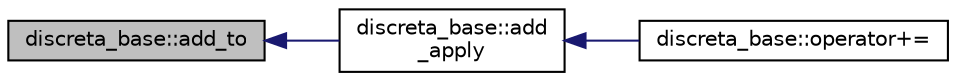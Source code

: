 digraph "discreta_base::add_to"
{
  edge [fontname="Helvetica",fontsize="10",labelfontname="Helvetica",labelfontsize="10"];
  node [fontname="Helvetica",fontsize="10",shape=record];
  rankdir="LR";
  Node171 [label="discreta_base::add_to",height=0.2,width=0.4,color="black", fillcolor="grey75", style="filled", fontcolor="black"];
  Node171 -> Node172 [dir="back",color="midnightblue",fontsize="10",style="solid",fontname="Helvetica"];
  Node172 [label="discreta_base::add\l_apply",height=0.2,width=0.4,color="black", fillcolor="white", style="filled",URL="$d7/d71/classdiscreta__base.html#a1e8b73324062c6ff9e01aaf5fb6e8fba"];
  Node172 -> Node173 [dir="back",color="midnightblue",fontsize="10",style="solid",fontname="Helvetica"];
  Node173 [label="discreta_base::operator+=",height=0.2,width=0.4,color="black", fillcolor="white", style="filled",URL="$d7/d71/classdiscreta__base.html#ad0b0a337ccba39d87fe21ffe15bef951"];
}
